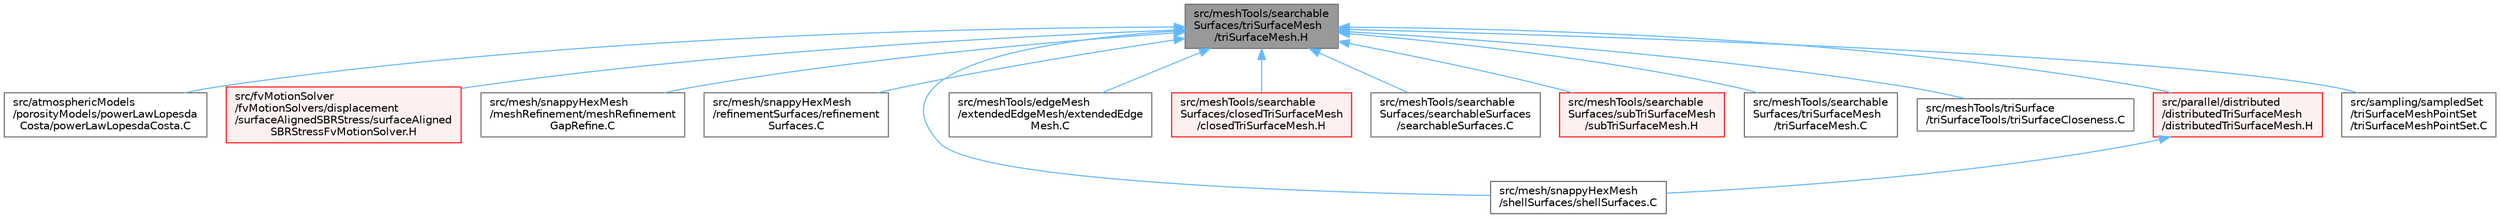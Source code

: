 digraph "src/meshTools/searchableSurfaces/triSurfaceMesh/triSurfaceMesh.H"
{
 // LATEX_PDF_SIZE
  bgcolor="transparent";
  edge [fontname=Helvetica,fontsize=10,labelfontname=Helvetica,labelfontsize=10];
  node [fontname=Helvetica,fontsize=10,shape=box,height=0.2,width=0.4];
  Node1 [id="Node000001",label="src/meshTools/searchable\lSurfaces/triSurfaceMesh\l/triSurfaceMesh.H",height=0.2,width=0.4,color="gray40", fillcolor="grey60", style="filled", fontcolor="black",tooltip=" "];
  Node1 -> Node2 [id="edge1_Node000001_Node000002",dir="back",color="steelblue1",style="solid",tooltip=" "];
  Node2 [id="Node000002",label="src/atmosphericModels\l/porosityModels/powerLawLopesda\lCosta/powerLawLopesdaCosta.C",height=0.2,width=0.4,color="grey40", fillcolor="white", style="filled",URL="$powerLawLopesdaCosta_8C.html",tooltip=" "];
  Node1 -> Node3 [id="edge2_Node000001_Node000003",dir="back",color="steelblue1",style="solid",tooltip=" "];
  Node3 [id="Node000003",label="src/fvMotionSolver\l/fvMotionSolvers/displacement\l/surfaceAlignedSBRStress/surfaceAligned\lSBRStressFvMotionSolver.H",height=0.2,width=0.4,color="red", fillcolor="#FFF0F0", style="filled",URL="$surfaceAlignedSBRStressFvMotionSolver_8H.html",tooltip=" "];
  Node1 -> Node5 [id="edge3_Node000001_Node000005",dir="back",color="steelblue1",style="solid",tooltip=" "];
  Node5 [id="Node000005",label="src/mesh/snappyHexMesh\l/meshRefinement/meshRefinement\lGapRefine.C",height=0.2,width=0.4,color="grey40", fillcolor="white", style="filled",URL="$meshRefinementGapRefine_8C.html",tooltip=" "];
  Node1 -> Node6 [id="edge4_Node000001_Node000006",dir="back",color="steelblue1",style="solid",tooltip=" "];
  Node6 [id="Node000006",label="src/mesh/snappyHexMesh\l/refinementSurfaces/refinement\lSurfaces.C",height=0.2,width=0.4,color="grey40", fillcolor="white", style="filled",URL="$refinementSurfaces_8C.html",tooltip=" "];
  Node1 -> Node7 [id="edge5_Node000001_Node000007",dir="back",color="steelblue1",style="solid",tooltip=" "];
  Node7 [id="Node000007",label="src/mesh/snappyHexMesh\l/shellSurfaces/shellSurfaces.C",height=0.2,width=0.4,color="grey40", fillcolor="white", style="filled",URL="$shellSurfaces_8C.html",tooltip=" "];
  Node1 -> Node8 [id="edge6_Node000001_Node000008",dir="back",color="steelblue1",style="solid",tooltip=" "];
  Node8 [id="Node000008",label="src/meshTools/edgeMesh\l/extendedEdgeMesh/extendedEdge\lMesh.C",height=0.2,width=0.4,color="grey40", fillcolor="white", style="filled",URL="$extendedEdgeMesh_8C.html",tooltip=" "];
  Node1 -> Node9 [id="edge7_Node000001_Node000009",dir="back",color="steelblue1",style="solid",tooltip=" "];
  Node9 [id="Node000009",label="src/meshTools/searchable\lSurfaces/closedTriSurfaceMesh\l/closedTriSurfaceMesh.H",height=0.2,width=0.4,color="red", fillcolor="#FFF0F0", style="filled",URL="$closedTriSurfaceMesh_8H.html",tooltip=" "];
  Node1 -> Node11 [id="edge8_Node000001_Node000011",dir="back",color="steelblue1",style="solid",tooltip=" "];
  Node11 [id="Node000011",label="src/meshTools/searchable\lSurfaces/searchableSurfaces\l/searchableSurfaces.C",height=0.2,width=0.4,color="grey40", fillcolor="white", style="filled",URL="$searchableSurfaces_8C.html",tooltip=" "];
  Node1 -> Node12 [id="edge9_Node000001_Node000012",dir="back",color="steelblue1",style="solid",tooltip=" "];
  Node12 [id="Node000012",label="src/meshTools/searchable\lSurfaces/subTriSurfaceMesh\l/subTriSurfaceMesh.H",height=0.2,width=0.4,color="red", fillcolor="#FFF0F0", style="filled",URL="$subTriSurfaceMesh_8H.html",tooltip=" "];
  Node1 -> Node14 [id="edge10_Node000001_Node000014",dir="back",color="steelblue1",style="solid",tooltip=" "];
  Node14 [id="Node000014",label="src/meshTools/searchable\lSurfaces/triSurfaceMesh\l/triSurfaceMesh.C",height=0.2,width=0.4,color="grey40", fillcolor="white", style="filled",URL="$triSurfaceMesh_8C.html",tooltip=" "];
  Node1 -> Node15 [id="edge11_Node000001_Node000015",dir="back",color="steelblue1",style="solid",tooltip=" "];
  Node15 [id="Node000015",label="src/meshTools/triSurface\l/triSurfaceTools/triSurfaceCloseness.C",height=0.2,width=0.4,color="grey40", fillcolor="white", style="filled",URL="$triSurfaceCloseness_8C.html",tooltip=" "];
  Node1 -> Node16 [id="edge12_Node000001_Node000016",dir="back",color="steelblue1",style="solid",tooltip=" "];
  Node16 [id="Node000016",label="src/parallel/distributed\l/distributedTriSurfaceMesh\l/distributedTriSurfaceMesh.H",height=0.2,width=0.4,color="red", fillcolor="#FFF0F0", style="filled",URL="$distributedTriSurfaceMesh_8H.html",tooltip=" "];
  Node16 -> Node7 [id="edge13_Node000016_Node000007",dir="back",color="steelblue1",style="solid",tooltip=" "];
  Node1 -> Node35 [id="edge14_Node000001_Node000035",dir="back",color="steelblue1",style="solid",tooltip=" "];
  Node35 [id="Node000035",label="src/sampling/sampledSet\l/triSurfaceMeshPointSet\l/triSurfaceMeshPointSet.C",height=0.2,width=0.4,color="grey40", fillcolor="white", style="filled",URL="$triSurfaceMeshPointSet_8C.html",tooltip=" "];
}
